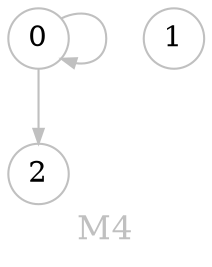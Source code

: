 digraph M4 {
	graph [bgcolor="#ffffff00" fontcolor=grey fontsize=16 label=M4 overlap=false]
	node [color=grey fixedsize=true fontsize=14 shape=circle style=filled width=0.4]
	edge [arrowsize=0.7 color=grey fontcolor=grey fontsize=12]
	node [fillcolor="#ffffff"]
	0
	node [fillcolor="#ffffff"]
	1
	node [fillcolor="#ffffff"]
	2
	0 -> 0
	0 -> 2
}
